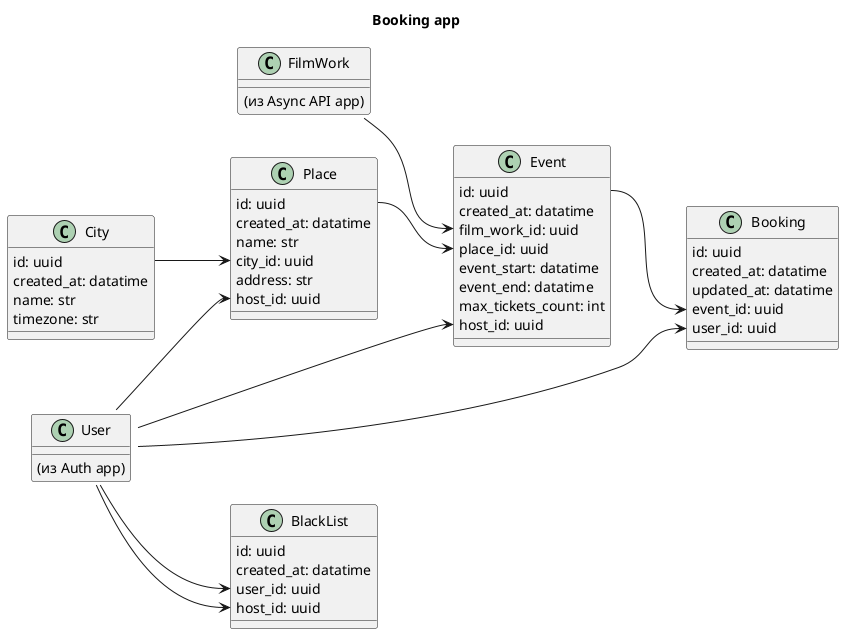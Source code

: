 @startuml

title Booking app

left to right direction

class City {
  id: uuid
  created_at: datatime
  name: str
  timezone: str
}

class Place {
  id: uuid
  created_at: datatime
  name: str
  city_id: uuid
  address: str
  host_id: uuid
}

class Event {
  id: uuid
  created_at: datatime
  film_work_id: uuid
  place_id: uuid
  event_start: datatime
  event_end: datatime
  max_tickets_count: int
  host_id: uuid
}

class Booking {
  id: uuid
  created_at: datatime
  updated_at: datatime
  event_id: uuid
  user_id: uuid
}

class BlackList {
  id: uuid
  created_at: datatime
  user_id: uuid
  host_id: uuid
}


class User {
  (из Auth app)
}

class FilmWork {
  (из Async API app)
}

City::id --> Place::city_id
Place::id --> Event::place_id
FilmWork::id --> Event::film_work_id
User::id --> Event::host_id
User::id --> Booking::user_id
Event::id --> Booking::event_id
User::id --> Place::host_id
User::id --> BlackList::host_id
User::id --> BlackList::user_id

@enduml
